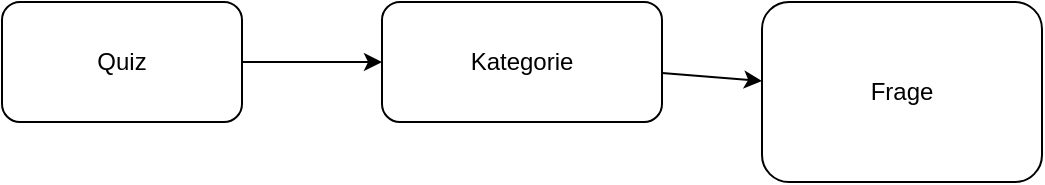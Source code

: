 <mxGraphModel dx="895" dy="649" grid="1" gridSize="10" guides="1" tooltips="1" connect="1" arrows="1" fold="1" page="1" pageScale="1" pageWidth="827" pageHeight="1169" math="0" shadow="0">
  <root>
    <mxCell id="0" />
    <mxCell id="1" parent="0" />
    <mxCell id="2" value="Quiz" style="rounded=1;whiteSpace=wrap;html=1;" vertex="1" parent="1">
      <mxGeometry x="160" y="150" width="120" height="60" as="geometry" />
    </mxCell>
    <mxCell id="3" value="Kategorie" style="rounded=1;whiteSpace=wrap;html=1;" vertex="1" parent="1">
      <mxGeometry x="350" y="150" width="140" height="60" as="geometry" />
    </mxCell>
    <mxCell id="4" value="Frage" style="rounded=1;whiteSpace=wrap;html=1;" vertex="1" parent="1">
      <mxGeometry x="540" y="150" width="140" height="90" as="geometry" />
    </mxCell>
    <mxCell id="5" edge="1" parent="1" source="2" target="3">
      <mxGeometry relative="1" as="geometry" />
    </mxCell>
    <mxCell id="6" edge="1" parent="1" source="3" target="4">
      <mxGeometry relative="1" as="geometry" />
    </mxCell>
  </root>
</mxGraphModel>
